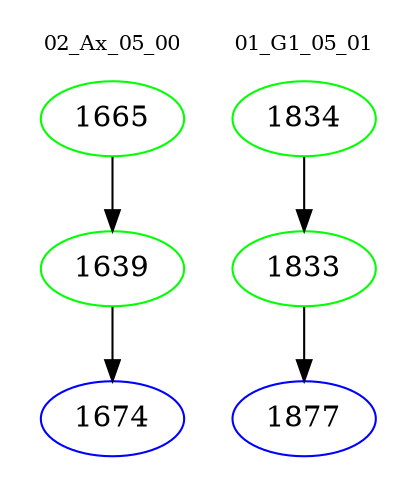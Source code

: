 digraph{
subgraph cluster_0 {
color = white
label = "02_Ax_05_00";
fontsize=10;
T0_1665 [label="1665", color="green"]
T0_1665 -> T0_1639 [color="black"]
T0_1639 [label="1639", color="green"]
T0_1639 -> T0_1674 [color="black"]
T0_1674 [label="1674", color="blue"]
}
subgraph cluster_1 {
color = white
label = "01_G1_05_01";
fontsize=10;
T1_1834 [label="1834", color="green"]
T1_1834 -> T1_1833 [color="black"]
T1_1833 [label="1833", color="green"]
T1_1833 -> T1_1877 [color="black"]
T1_1877 [label="1877", color="blue"]
}
}
